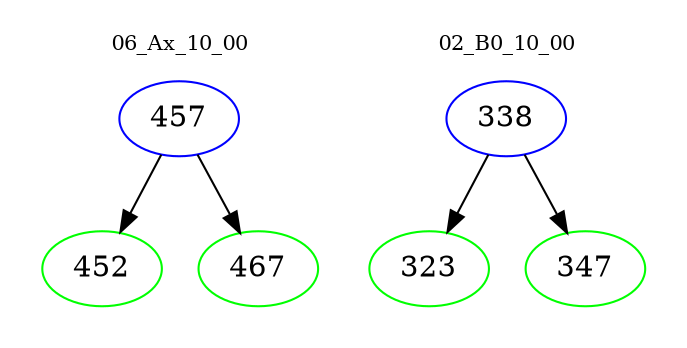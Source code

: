 digraph{
subgraph cluster_0 {
color = white
label = "06_Ax_10_00";
fontsize=10;
T0_457 [label="457", color="blue"]
T0_457 -> T0_452 [color="black"]
T0_452 [label="452", color="green"]
T0_457 -> T0_467 [color="black"]
T0_467 [label="467", color="green"]
}
subgraph cluster_1 {
color = white
label = "02_B0_10_00";
fontsize=10;
T1_338 [label="338", color="blue"]
T1_338 -> T1_323 [color="black"]
T1_323 [label="323", color="green"]
T1_338 -> T1_347 [color="black"]
T1_347 [label="347", color="green"]
}
}
